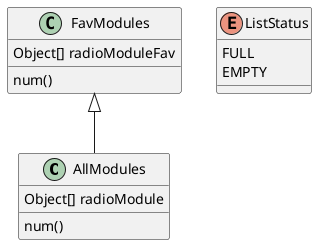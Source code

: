 @startuml
'https://plantuml.com/class-diagram

abstract class AllModules

FavModules <|-- AllModules

class AllModules {
Object[] radioModule
num()
}

class FavModules {
Object[] radioModuleFav
num()
}
enum ListStatus {
FULL
EMPTY
}

@enduml